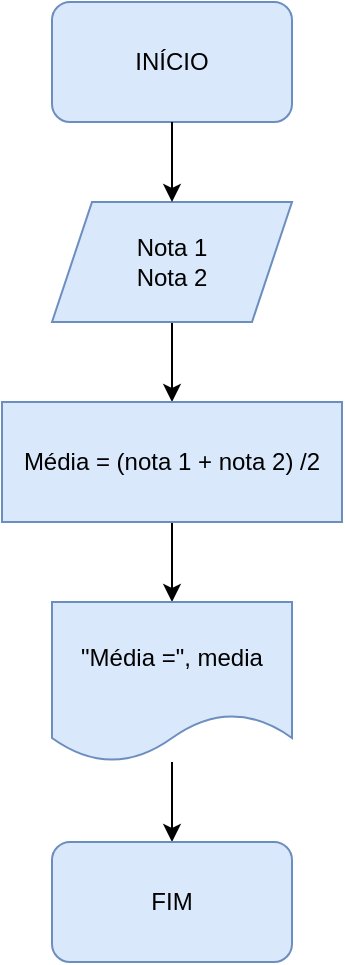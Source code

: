 <mxfile version="26.0.11">
  <diagram name="Página-1" id="0GbYW-Dmfk2oEydlXNNZ">
    <mxGraphModel dx="1195" dy="622" grid="1" gridSize="10" guides="1" tooltips="1" connect="1" arrows="1" fold="1" page="1" pageScale="1" pageWidth="827" pageHeight="1169" math="0" shadow="0">
      <root>
        <mxCell id="0" />
        <mxCell id="1" parent="0" />
        <mxCell id="4oHgwtmd2JQmbN_alHVM-6" value="INÍCIO" style="rounded=1;whiteSpace=wrap;html=1;fillColor=#dae8fc;strokeColor=#6c8ebf;" vertex="1" parent="1">
          <mxGeometry x="354" y="345" width="120" height="60" as="geometry" />
        </mxCell>
        <mxCell id="4oHgwtmd2JQmbN_alHVM-13" value="" style="edgeStyle=orthogonalEdgeStyle;rounded=0;orthogonalLoop=1;jettySize=auto;html=1;" edge="1" parent="1" source="4oHgwtmd2JQmbN_alHVM-9" target="4oHgwtmd2JQmbN_alHVM-12">
          <mxGeometry relative="1" as="geometry" />
        </mxCell>
        <mxCell id="4oHgwtmd2JQmbN_alHVM-9" value="Nota 1&lt;br&gt;Nota 2" style="shape=parallelogram;perimeter=parallelogramPerimeter;whiteSpace=wrap;html=1;fixedSize=1;fillColor=#dae8fc;strokeColor=#6c8ebf;" vertex="1" parent="1">
          <mxGeometry x="354" y="445" width="120" height="60" as="geometry" />
        </mxCell>
        <mxCell id="4oHgwtmd2JQmbN_alHVM-15" value="" style="edgeStyle=orthogonalEdgeStyle;rounded=0;orthogonalLoop=1;jettySize=auto;html=1;" edge="1" parent="1" source="4oHgwtmd2JQmbN_alHVM-12" target="4oHgwtmd2JQmbN_alHVM-14">
          <mxGeometry relative="1" as="geometry" />
        </mxCell>
        <mxCell id="4oHgwtmd2JQmbN_alHVM-12" value="Média = (nota 1 + nota 2) /2" style="whiteSpace=wrap;html=1;fillColor=#dae8fc;strokeColor=#6c8ebf;" vertex="1" parent="1">
          <mxGeometry x="329" y="545" width="170" height="60" as="geometry" />
        </mxCell>
        <mxCell id="4oHgwtmd2JQmbN_alHVM-20" value="" style="edgeStyle=orthogonalEdgeStyle;rounded=0;orthogonalLoop=1;jettySize=auto;html=1;" edge="1" parent="1" source="4oHgwtmd2JQmbN_alHVM-14" target="4oHgwtmd2JQmbN_alHVM-19">
          <mxGeometry relative="1" as="geometry" />
        </mxCell>
        <mxCell id="4oHgwtmd2JQmbN_alHVM-14" value="&quot;Média =&quot;, media" style="shape=document;whiteSpace=wrap;html=1;boundedLbl=1;fillColor=#dae8fc;strokeColor=#6c8ebf;" vertex="1" parent="1">
          <mxGeometry x="354" y="645" width="120" height="80" as="geometry" />
        </mxCell>
        <mxCell id="4oHgwtmd2JQmbN_alHVM-19" value="FIM" style="rounded=1;whiteSpace=wrap;html=1;fillColor=#dae8fc;strokeColor=#6c8ebf;" vertex="1" parent="1">
          <mxGeometry x="354" y="765" width="120" height="60" as="geometry" />
        </mxCell>
        <mxCell id="4oHgwtmd2JQmbN_alHVM-21" value="" style="endArrow=classic;html=1;rounded=0;exitX=0.5;exitY=1;exitDx=0;exitDy=0;entryX=0.5;entryY=0;entryDx=0;entryDy=0;" edge="1" parent="1" source="4oHgwtmd2JQmbN_alHVM-6" target="4oHgwtmd2JQmbN_alHVM-9">
          <mxGeometry width="50" height="50" relative="1" as="geometry">
            <mxPoint x="530" y="465" as="sourcePoint" />
            <mxPoint x="580" y="415" as="targetPoint" />
          </mxGeometry>
        </mxCell>
      </root>
    </mxGraphModel>
  </diagram>
</mxfile>
